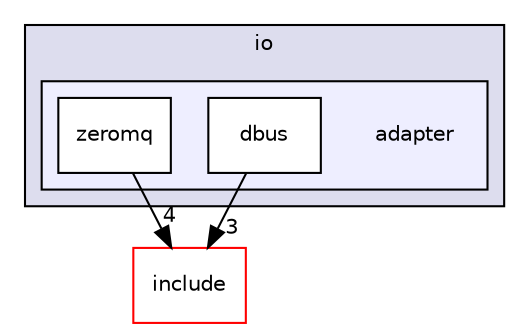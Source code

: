 digraph "adapter" {
  compound=true
  node [ fontsize="10", fontname="Helvetica"];
  edge [ labelfontsize="10", labelfontname="Helvetica"];
  subgraph clusterdir_81c5f602880d8a0ec7ac71eab87b0816 {
    graph [ bgcolor="#ddddee", pencolor="black", label="io" fontname="Helvetica", fontsize="10", URL="dir_81c5f602880d8a0ec7ac71eab87b0816.html"]
  subgraph clusterdir_31723652cae489f418176f5343bc2fb8 {
    graph [ bgcolor="#eeeeff", pencolor="black", label="" URL="dir_31723652cae489f418176f5343bc2fb8.html"];
    dir_31723652cae489f418176f5343bc2fb8 [shape=plaintext label="adapter"];
  dir_45a0400655733ae8fd7399fdce8ea19c [shape=box label="dbus" fillcolor="white" style="filled" URL="dir_45a0400655733ae8fd7399fdce8ea19c.html"];
  dir_fadc05f66422cab37eda319012635abf [shape=box label="zeromq" fillcolor="white" style="filled" URL="dir_fadc05f66422cab37eda319012635abf.html"];
  }
  }
  dir_b0856f6b0d80ccb263b2f415c91f9e17 [shape=box label="include" fillcolor="white" style="filled" color="red" URL="dir_b0856f6b0d80ccb263b2f415c91f9e17.html"];
  dir_fadc05f66422cab37eda319012635abf->dir_b0856f6b0d80ccb263b2f415c91f9e17 [headlabel="4", labeldistance=1.5 headhref="dir_000193_000046.html"];
  dir_45a0400655733ae8fd7399fdce8ea19c->dir_b0856f6b0d80ccb263b2f415c91f9e17 [headlabel="3", labeldistance=1.5 headhref="dir_000053_000046.html"];
}
